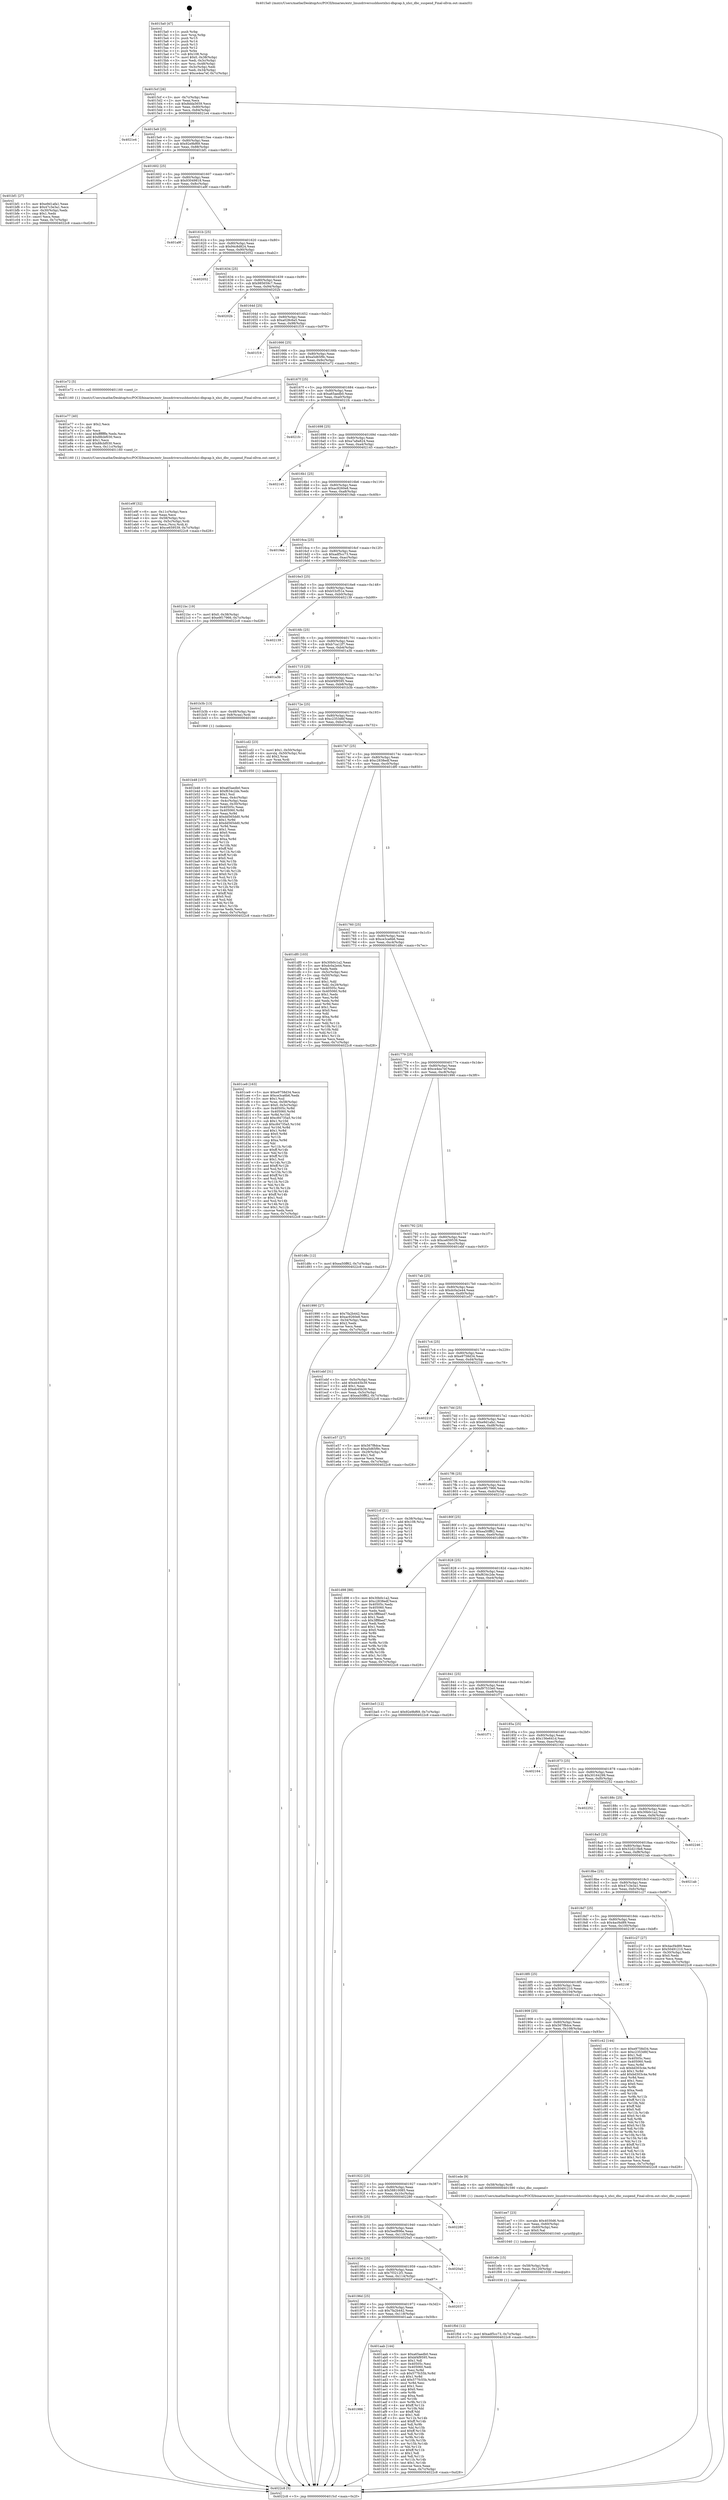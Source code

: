 digraph "0x4015a0" {
  label = "0x4015a0 (/mnt/c/Users/mathe/Desktop/tcc/POCII/binaries/extr_linuxdriversusbhostxhci-dbgcap.h_xhci_dbc_suspend_Final-ollvm.out::main(0))"
  labelloc = "t"
  node[shape=record]

  Entry [label="",width=0.3,height=0.3,shape=circle,fillcolor=black,style=filled]
  "0x4015cf" [label="{
     0x4015cf [26]\l
     | [instrs]\l
     &nbsp;&nbsp;0x4015cf \<+3\>: mov -0x7c(%rbp),%eax\l
     &nbsp;&nbsp;0x4015d2 \<+2\>: mov %eax,%ecx\l
     &nbsp;&nbsp;0x4015d4 \<+6\>: sub $0x8dda5659,%ecx\l
     &nbsp;&nbsp;0x4015da \<+3\>: mov %eax,-0x80(%rbp)\l
     &nbsp;&nbsp;0x4015dd \<+6\>: mov %ecx,-0x84(%rbp)\l
     &nbsp;&nbsp;0x4015e3 \<+6\>: je 00000000004021e4 \<main+0xc44\>\l
  }"]
  "0x4021e4" [label="{
     0x4021e4\l
  }", style=dashed]
  "0x4015e9" [label="{
     0x4015e9 [25]\l
     | [instrs]\l
     &nbsp;&nbsp;0x4015e9 \<+5\>: jmp 00000000004015ee \<main+0x4e\>\l
     &nbsp;&nbsp;0x4015ee \<+3\>: mov -0x80(%rbp),%eax\l
     &nbsp;&nbsp;0x4015f1 \<+5\>: sub $0x92e9bf69,%eax\l
     &nbsp;&nbsp;0x4015f6 \<+6\>: mov %eax,-0x88(%rbp)\l
     &nbsp;&nbsp;0x4015fc \<+6\>: je 0000000000401bf1 \<main+0x651\>\l
  }"]
  Exit [label="",width=0.3,height=0.3,shape=circle,fillcolor=black,style=filled,peripheries=2]
  "0x401bf1" [label="{
     0x401bf1 [27]\l
     | [instrs]\l
     &nbsp;&nbsp;0x401bf1 \<+5\>: mov $0xe9d1afa1,%eax\l
     &nbsp;&nbsp;0x401bf6 \<+5\>: mov $0x47c3e3a1,%ecx\l
     &nbsp;&nbsp;0x401bfb \<+3\>: mov -0x30(%rbp),%edx\l
     &nbsp;&nbsp;0x401bfe \<+3\>: cmp $0x1,%edx\l
     &nbsp;&nbsp;0x401c01 \<+3\>: cmovl %ecx,%eax\l
     &nbsp;&nbsp;0x401c04 \<+3\>: mov %eax,-0x7c(%rbp)\l
     &nbsp;&nbsp;0x401c07 \<+5\>: jmp 00000000004022c8 \<main+0xd28\>\l
  }"]
  "0x401602" [label="{
     0x401602 [25]\l
     | [instrs]\l
     &nbsp;&nbsp;0x401602 \<+5\>: jmp 0000000000401607 \<main+0x67\>\l
     &nbsp;&nbsp;0x401607 \<+3\>: mov -0x80(%rbp),%eax\l
     &nbsp;&nbsp;0x40160a \<+5\>: sub $0x93049818,%eax\l
     &nbsp;&nbsp;0x40160f \<+6\>: mov %eax,-0x8c(%rbp)\l
     &nbsp;&nbsp;0x401615 \<+6\>: je 0000000000401a9f \<main+0x4ff\>\l
  }"]
  "0x401f0d" [label="{
     0x401f0d [12]\l
     | [instrs]\l
     &nbsp;&nbsp;0x401f0d \<+7\>: movl $0xadf5cc73,-0x7c(%rbp)\l
     &nbsp;&nbsp;0x401f14 \<+5\>: jmp 00000000004022c8 \<main+0xd28\>\l
  }"]
  "0x401a9f" [label="{
     0x401a9f\l
  }", style=dashed]
  "0x40161b" [label="{
     0x40161b [25]\l
     | [instrs]\l
     &nbsp;&nbsp;0x40161b \<+5\>: jmp 0000000000401620 \<main+0x80\>\l
     &nbsp;&nbsp;0x401620 \<+3\>: mov -0x80(%rbp),%eax\l
     &nbsp;&nbsp;0x401623 \<+5\>: sub $0x94c8d824,%eax\l
     &nbsp;&nbsp;0x401628 \<+6\>: mov %eax,-0x90(%rbp)\l
     &nbsp;&nbsp;0x40162e \<+6\>: je 0000000000402052 \<main+0xab2\>\l
  }"]
  "0x401efe" [label="{
     0x401efe [15]\l
     | [instrs]\l
     &nbsp;&nbsp;0x401efe \<+4\>: mov -0x58(%rbp),%rdi\l
     &nbsp;&nbsp;0x401f02 \<+6\>: mov %eax,-0x120(%rbp)\l
     &nbsp;&nbsp;0x401f08 \<+5\>: call 0000000000401030 \<free@plt\>\l
     | [calls]\l
     &nbsp;&nbsp;0x401030 \{1\} (unknown)\l
  }"]
  "0x402052" [label="{
     0x402052\l
  }", style=dashed]
  "0x401634" [label="{
     0x401634 [25]\l
     | [instrs]\l
     &nbsp;&nbsp;0x401634 \<+5\>: jmp 0000000000401639 \<main+0x99\>\l
     &nbsp;&nbsp;0x401639 \<+3\>: mov -0x80(%rbp),%eax\l
     &nbsp;&nbsp;0x40163c \<+5\>: sub $0x985659c7,%eax\l
     &nbsp;&nbsp;0x401641 \<+6\>: mov %eax,-0x94(%rbp)\l
     &nbsp;&nbsp;0x401647 \<+6\>: je 000000000040202b \<main+0xa8b\>\l
  }"]
  "0x401ee7" [label="{
     0x401ee7 [23]\l
     | [instrs]\l
     &nbsp;&nbsp;0x401ee7 \<+10\>: movabs $0x4030d6,%rdi\l
     &nbsp;&nbsp;0x401ef1 \<+3\>: mov %eax,-0x60(%rbp)\l
     &nbsp;&nbsp;0x401ef4 \<+3\>: mov -0x60(%rbp),%esi\l
     &nbsp;&nbsp;0x401ef7 \<+2\>: mov $0x0,%al\l
     &nbsp;&nbsp;0x401ef9 \<+5\>: call 0000000000401040 \<printf@plt\>\l
     | [calls]\l
     &nbsp;&nbsp;0x401040 \{1\} (unknown)\l
  }"]
  "0x40202b" [label="{
     0x40202b\l
  }", style=dashed]
  "0x40164d" [label="{
     0x40164d [25]\l
     | [instrs]\l
     &nbsp;&nbsp;0x40164d \<+5\>: jmp 0000000000401652 \<main+0xb2\>\l
     &nbsp;&nbsp;0x401652 \<+3\>: mov -0x80(%rbp),%eax\l
     &nbsp;&nbsp;0x401655 \<+5\>: sub $0xa028c6a5,%eax\l
     &nbsp;&nbsp;0x40165a \<+6\>: mov %eax,-0x98(%rbp)\l
     &nbsp;&nbsp;0x401660 \<+6\>: je 0000000000401f19 \<main+0x979\>\l
  }"]
  "0x401e9f" [label="{
     0x401e9f [32]\l
     | [instrs]\l
     &nbsp;&nbsp;0x401e9f \<+6\>: mov -0x11c(%rbp),%ecx\l
     &nbsp;&nbsp;0x401ea5 \<+3\>: imul %eax,%ecx\l
     &nbsp;&nbsp;0x401ea8 \<+4\>: mov -0x58(%rbp),%rsi\l
     &nbsp;&nbsp;0x401eac \<+4\>: movslq -0x5c(%rbp),%rdi\l
     &nbsp;&nbsp;0x401eb0 \<+3\>: mov %ecx,(%rsi,%rdi,4)\l
     &nbsp;&nbsp;0x401eb3 \<+7\>: movl $0xce659539,-0x7c(%rbp)\l
     &nbsp;&nbsp;0x401eba \<+5\>: jmp 00000000004022c8 \<main+0xd28\>\l
  }"]
  "0x401f19" [label="{
     0x401f19\l
  }", style=dashed]
  "0x401666" [label="{
     0x401666 [25]\l
     | [instrs]\l
     &nbsp;&nbsp;0x401666 \<+5\>: jmp 000000000040166b \<main+0xcb\>\l
     &nbsp;&nbsp;0x40166b \<+3\>: mov -0x80(%rbp),%eax\l
     &nbsp;&nbsp;0x40166e \<+5\>: sub $0xa5d65f9c,%eax\l
     &nbsp;&nbsp;0x401673 \<+6\>: mov %eax,-0x9c(%rbp)\l
     &nbsp;&nbsp;0x401679 \<+6\>: je 0000000000401e72 \<main+0x8d2\>\l
  }"]
  "0x401e77" [label="{
     0x401e77 [40]\l
     | [instrs]\l
     &nbsp;&nbsp;0x401e77 \<+5\>: mov $0x2,%ecx\l
     &nbsp;&nbsp;0x401e7c \<+1\>: cltd\l
     &nbsp;&nbsp;0x401e7d \<+2\>: idiv %ecx\l
     &nbsp;&nbsp;0x401e7f \<+6\>: imul $0xfffffffe,%edx,%ecx\l
     &nbsp;&nbsp;0x401e85 \<+6\>: add $0x88cbf030,%ecx\l
     &nbsp;&nbsp;0x401e8b \<+3\>: add $0x1,%ecx\l
     &nbsp;&nbsp;0x401e8e \<+6\>: sub $0x88cbf030,%ecx\l
     &nbsp;&nbsp;0x401e94 \<+6\>: mov %ecx,-0x11c(%rbp)\l
     &nbsp;&nbsp;0x401e9a \<+5\>: call 0000000000401160 \<next_i\>\l
     | [calls]\l
     &nbsp;&nbsp;0x401160 \{1\} (/mnt/c/Users/mathe/Desktop/tcc/POCII/binaries/extr_linuxdriversusbhostxhci-dbgcap.h_xhci_dbc_suspend_Final-ollvm.out::next_i)\l
  }"]
  "0x401e72" [label="{
     0x401e72 [5]\l
     | [instrs]\l
     &nbsp;&nbsp;0x401e72 \<+5\>: call 0000000000401160 \<next_i\>\l
     | [calls]\l
     &nbsp;&nbsp;0x401160 \{1\} (/mnt/c/Users/mathe/Desktop/tcc/POCII/binaries/extr_linuxdriversusbhostxhci-dbgcap.h_xhci_dbc_suspend_Final-ollvm.out::next_i)\l
  }"]
  "0x40167f" [label="{
     0x40167f [25]\l
     | [instrs]\l
     &nbsp;&nbsp;0x40167f \<+5\>: jmp 0000000000401684 \<main+0xe4\>\l
     &nbsp;&nbsp;0x401684 \<+3\>: mov -0x80(%rbp),%eax\l
     &nbsp;&nbsp;0x401687 \<+5\>: sub $0xa65aedb0,%eax\l
     &nbsp;&nbsp;0x40168c \<+6\>: mov %eax,-0xa0(%rbp)\l
     &nbsp;&nbsp;0x401692 \<+6\>: je 00000000004021fc \<main+0xc5c\>\l
  }"]
  "0x401ce9" [label="{
     0x401ce9 [163]\l
     | [instrs]\l
     &nbsp;&nbsp;0x401ce9 \<+5\>: mov $0xe9758d34,%ecx\l
     &nbsp;&nbsp;0x401cee \<+5\>: mov $0xce3ca6b6,%edx\l
     &nbsp;&nbsp;0x401cf3 \<+3\>: mov $0x1,%sil\l
     &nbsp;&nbsp;0x401cf6 \<+4\>: mov %rax,-0x58(%rbp)\l
     &nbsp;&nbsp;0x401cfa \<+7\>: movl $0x0,-0x5c(%rbp)\l
     &nbsp;&nbsp;0x401d01 \<+8\>: mov 0x40505c,%r8d\l
     &nbsp;&nbsp;0x401d09 \<+8\>: mov 0x405060,%r9d\l
     &nbsp;&nbsp;0x401d11 \<+3\>: mov %r8d,%r10d\l
     &nbsp;&nbsp;0x401d14 \<+7\>: add $0xc84735a5,%r10d\l
     &nbsp;&nbsp;0x401d1b \<+4\>: sub $0x1,%r10d\l
     &nbsp;&nbsp;0x401d1f \<+7\>: sub $0xc84735a5,%r10d\l
     &nbsp;&nbsp;0x401d26 \<+4\>: imul %r10d,%r8d\l
     &nbsp;&nbsp;0x401d2a \<+4\>: and $0x1,%r8d\l
     &nbsp;&nbsp;0x401d2e \<+4\>: cmp $0x0,%r8d\l
     &nbsp;&nbsp;0x401d32 \<+4\>: sete %r11b\l
     &nbsp;&nbsp;0x401d36 \<+4\>: cmp $0xa,%r9d\l
     &nbsp;&nbsp;0x401d3a \<+3\>: setl %bl\l
     &nbsp;&nbsp;0x401d3d \<+3\>: mov %r11b,%r14b\l
     &nbsp;&nbsp;0x401d40 \<+4\>: xor $0xff,%r14b\l
     &nbsp;&nbsp;0x401d44 \<+3\>: mov %bl,%r15b\l
     &nbsp;&nbsp;0x401d47 \<+4\>: xor $0xff,%r15b\l
     &nbsp;&nbsp;0x401d4b \<+4\>: xor $0x1,%sil\l
     &nbsp;&nbsp;0x401d4f \<+3\>: mov %r14b,%r12b\l
     &nbsp;&nbsp;0x401d52 \<+4\>: and $0xff,%r12b\l
     &nbsp;&nbsp;0x401d56 \<+3\>: and %sil,%r11b\l
     &nbsp;&nbsp;0x401d59 \<+3\>: mov %r15b,%r13b\l
     &nbsp;&nbsp;0x401d5c \<+4\>: and $0xff,%r13b\l
     &nbsp;&nbsp;0x401d60 \<+3\>: and %sil,%bl\l
     &nbsp;&nbsp;0x401d63 \<+3\>: or %r11b,%r12b\l
     &nbsp;&nbsp;0x401d66 \<+3\>: or %bl,%r13b\l
     &nbsp;&nbsp;0x401d69 \<+3\>: xor %r13b,%r12b\l
     &nbsp;&nbsp;0x401d6c \<+3\>: or %r15b,%r14b\l
     &nbsp;&nbsp;0x401d6f \<+4\>: xor $0xff,%r14b\l
     &nbsp;&nbsp;0x401d73 \<+4\>: or $0x1,%sil\l
     &nbsp;&nbsp;0x401d77 \<+3\>: and %sil,%r14b\l
     &nbsp;&nbsp;0x401d7a \<+3\>: or %r14b,%r12b\l
     &nbsp;&nbsp;0x401d7d \<+4\>: test $0x1,%r12b\l
     &nbsp;&nbsp;0x401d81 \<+3\>: cmovne %edx,%ecx\l
     &nbsp;&nbsp;0x401d84 \<+3\>: mov %ecx,-0x7c(%rbp)\l
     &nbsp;&nbsp;0x401d87 \<+5\>: jmp 00000000004022c8 \<main+0xd28\>\l
  }"]
  "0x4021fc" [label="{
     0x4021fc\l
  }", style=dashed]
  "0x401698" [label="{
     0x401698 [25]\l
     | [instrs]\l
     &nbsp;&nbsp;0x401698 \<+5\>: jmp 000000000040169d \<main+0xfd\>\l
     &nbsp;&nbsp;0x40169d \<+3\>: mov -0x80(%rbp),%eax\l
     &nbsp;&nbsp;0x4016a0 \<+5\>: sub $0xa7a8a824,%eax\l
     &nbsp;&nbsp;0x4016a5 \<+6\>: mov %eax,-0xa4(%rbp)\l
     &nbsp;&nbsp;0x4016ab \<+6\>: je 0000000000402145 \<main+0xba5\>\l
  }"]
  "0x401b48" [label="{
     0x401b48 [157]\l
     | [instrs]\l
     &nbsp;&nbsp;0x401b48 \<+5\>: mov $0xa65aedb0,%ecx\l
     &nbsp;&nbsp;0x401b4d \<+5\>: mov $0xf634c2de,%edx\l
     &nbsp;&nbsp;0x401b52 \<+3\>: mov $0x1,%sil\l
     &nbsp;&nbsp;0x401b55 \<+3\>: mov %eax,-0x4c(%rbp)\l
     &nbsp;&nbsp;0x401b58 \<+3\>: mov -0x4c(%rbp),%eax\l
     &nbsp;&nbsp;0x401b5b \<+3\>: mov %eax,-0x30(%rbp)\l
     &nbsp;&nbsp;0x401b5e \<+7\>: mov 0x40505c,%eax\l
     &nbsp;&nbsp;0x401b65 \<+8\>: mov 0x405060,%r8d\l
     &nbsp;&nbsp;0x401b6d \<+3\>: mov %eax,%r9d\l
     &nbsp;&nbsp;0x401b70 \<+7\>: add $0xdd565dd0,%r9d\l
     &nbsp;&nbsp;0x401b77 \<+4\>: sub $0x1,%r9d\l
     &nbsp;&nbsp;0x401b7b \<+7\>: sub $0xdd565dd0,%r9d\l
     &nbsp;&nbsp;0x401b82 \<+4\>: imul %r9d,%eax\l
     &nbsp;&nbsp;0x401b86 \<+3\>: and $0x1,%eax\l
     &nbsp;&nbsp;0x401b89 \<+3\>: cmp $0x0,%eax\l
     &nbsp;&nbsp;0x401b8c \<+4\>: sete %r10b\l
     &nbsp;&nbsp;0x401b90 \<+4\>: cmp $0xa,%r8d\l
     &nbsp;&nbsp;0x401b94 \<+4\>: setl %r11b\l
     &nbsp;&nbsp;0x401b98 \<+3\>: mov %r10b,%bl\l
     &nbsp;&nbsp;0x401b9b \<+3\>: xor $0xff,%bl\l
     &nbsp;&nbsp;0x401b9e \<+3\>: mov %r11b,%r14b\l
     &nbsp;&nbsp;0x401ba1 \<+4\>: xor $0xff,%r14b\l
     &nbsp;&nbsp;0x401ba5 \<+4\>: xor $0x0,%sil\l
     &nbsp;&nbsp;0x401ba9 \<+3\>: mov %bl,%r15b\l
     &nbsp;&nbsp;0x401bac \<+4\>: and $0x0,%r15b\l
     &nbsp;&nbsp;0x401bb0 \<+3\>: and %sil,%r10b\l
     &nbsp;&nbsp;0x401bb3 \<+3\>: mov %r14b,%r12b\l
     &nbsp;&nbsp;0x401bb6 \<+4\>: and $0x0,%r12b\l
     &nbsp;&nbsp;0x401bba \<+3\>: and %sil,%r11b\l
     &nbsp;&nbsp;0x401bbd \<+3\>: or %r10b,%r15b\l
     &nbsp;&nbsp;0x401bc0 \<+3\>: or %r11b,%r12b\l
     &nbsp;&nbsp;0x401bc3 \<+3\>: xor %r12b,%r15b\l
     &nbsp;&nbsp;0x401bc6 \<+3\>: or %r14b,%bl\l
     &nbsp;&nbsp;0x401bc9 \<+3\>: xor $0xff,%bl\l
     &nbsp;&nbsp;0x401bcc \<+4\>: or $0x0,%sil\l
     &nbsp;&nbsp;0x401bd0 \<+3\>: and %sil,%bl\l
     &nbsp;&nbsp;0x401bd3 \<+3\>: or %bl,%r15b\l
     &nbsp;&nbsp;0x401bd6 \<+4\>: test $0x1,%r15b\l
     &nbsp;&nbsp;0x401bda \<+3\>: cmovne %edx,%ecx\l
     &nbsp;&nbsp;0x401bdd \<+3\>: mov %ecx,-0x7c(%rbp)\l
     &nbsp;&nbsp;0x401be0 \<+5\>: jmp 00000000004022c8 \<main+0xd28\>\l
  }"]
  "0x402145" [label="{
     0x402145\l
  }", style=dashed]
  "0x4016b1" [label="{
     0x4016b1 [25]\l
     | [instrs]\l
     &nbsp;&nbsp;0x4016b1 \<+5\>: jmp 00000000004016b6 \<main+0x116\>\l
     &nbsp;&nbsp;0x4016b6 \<+3\>: mov -0x80(%rbp),%eax\l
     &nbsp;&nbsp;0x4016b9 \<+5\>: sub $0xac9260e8,%eax\l
     &nbsp;&nbsp;0x4016be \<+6\>: mov %eax,-0xa8(%rbp)\l
     &nbsp;&nbsp;0x4016c4 \<+6\>: je 00000000004019ab \<main+0x40b\>\l
  }"]
  "0x401986" [label="{
     0x401986\l
  }", style=dashed]
  "0x4019ab" [label="{
     0x4019ab\l
  }", style=dashed]
  "0x4016ca" [label="{
     0x4016ca [25]\l
     | [instrs]\l
     &nbsp;&nbsp;0x4016ca \<+5\>: jmp 00000000004016cf \<main+0x12f\>\l
     &nbsp;&nbsp;0x4016cf \<+3\>: mov -0x80(%rbp),%eax\l
     &nbsp;&nbsp;0x4016d2 \<+5\>: sub $0xadf5cc73,%eax\l
     &nbsp;&nbsp;0x4016d7 \<+6\>: mov %eax,-0xac(%rbp)\l
     &nbsp;&nbsp;0x4016dd \<+6\>: je 00000000004021bc \<main+0xc1c\>\l
  }"]
  "0x401aab" [label="{
     0x401aab [144]\l
     | [instrs]\l
     &nbsp;&nbsp;0x401aab \<+5\>: mov $0xa65aedb0,%eax\l
     &nbsp;&nbsp;0x401ab0 \<+5\>: mov $0xbf4f9595,%ecx\l
     &nbsp;&nbsp;0x401ab5 \<+2\>: mov $0x1,%dl\l
     &nbsp;&nbsp;0x401ab7 \<+7\>: mov 0x40505c,%esi\l
     &nbsp;&nbsp;0x401abe \<+7\>: mov 0x405060,%edi\l
     &nbsp;&nbsp;0x401ac5 \<+3\>: mov %esi,%r8d\l
     &nbsp;&nbsp;0x401ac8 \<+7\>: sub $0x577fc55b,%r8d\l
     &nbsp;&nbsp;0x401acf \<+4\>: sub $0x1,%r8d\l
     &nbsp;&nbsp;0x401ad3 \<+7\>: add $0x577fc55b,%r8d\l
     &nbsp;&nbsp;0x401ada \<+4\>: imul %r8d,%esi\l
     &nbsp;&nbsp;0x401ade \<+3\>: and $0x1,%esi\l
     &nbsp;&nbsp;0x401ae1 \<+3\>: cmp $0x0,%esi\l
     &nbsp;&nbsp;0x401ae4 \<+4\>: sete %r9b\l
     &nbsp;&nbsp;0x401ae8 \<+3\>: cmp $0xa,%edi\l
     &nbsp;&nbsp;0x401aeb \<+4\>: setl %r10b\l
     &nbsp;&nbsp;0x401aef \<+3\>: mov %r9b,%r11b\l
     &nbsp;&nbsp;0x401af2 \<+4\>: xor $0xff,%r11b\l
     &nbsp;&nbsp;0x401af6 \<+3\>: mov %r10b,%bl\l
     &nbsp;&nbsp;0x401af9 \<+3\>: xor $0xff,%bl\l
     &nbsp;&nbsp;0x401afc \<+3\>: xor $0x1,%dl\l
     &nbsp;&nbsp;0x401aff \<+3\>: mov %r11b,%r14b\l
     &nbsp;&nbsp;0x401b02 \<+4\>: and $0xff,%r14b\l
     &nbsp;&nbsp;0x401b06 \<+3\>: and %dl,%r9b\l
     &nbsp;&nbsp;0x401b09 \<+3\>: mov %bl,%r15b\l
     &nbsp;&nbsp;0x401b0c \<+4\>: and $0xff,%r15b\l
     &nbsp;&nbsp;0x401b10 \<+3\>: and %dl,%r10b\l
     &nbsp;&nbsp;0x401b13 \<+3\>: or %r9b,%r14b\l
     &nbsp;&nbsp;0x401b16 \<+3\>: or %r10b,%r15b\l
     &nbsp;&nbsp;0x401b19 \<+3\>: xor %r15b,%r14b\l
     &nbsp;&nbsp;0x401b1c \<+3\>: or %bl,%r11b\l
     &nbsp;&nbsp;0x401b1f \<+4\>: xor $0xff,%r11b\l
     &nbsp;&nbsp;0x401b23 \<+3\>: or $0x1,%dl\l
     &nbsp;&nbsp;0x401b26 \<+3\>: and %dl,%r11b\l
     &nbsp;&nbsp;0x401b29 \<+3\>: or %r11b,%r14b\l
     &nbsp;&nbsp;0x401b2c \<+4\>: test $0x1,%r14b\l
     &nbsp;&nbsp;0x401b30 \<+3\>: cmovne %ecx,%eax\l
     &nbsp;&nbsp;0x401b33 \<+3\>: mov %eax,-0x7c(%rbp)\l
     &nbsp;&nbsp;0x401b36 \<+5\>: jmp 00000000004022c8 \<main+0xd28\>\l
  }"]
  "0x4021bc" [label="{
     0x4021bc [19]\l
     | [instrs]\l
     &nbsp;&nbsp;0x4021bc \<+7\>: movl $0x0,-0x38(%rbp)\l
     &nbsp;&nbsp;0x4021c3 \<+7\>: movl $0xe9f17966,-0x7c(%rbp)\l
     &nbsp;&nbsp;0x4021ca \<+5\>: jmp 00000000004022c8 \<main+0xd28\>\l
  }"]
  "0x4016e3" [label="{
     0x4016e3 [25]\l
     | [instrs]\l
     &nbsp;&nbsp;0x4016e3 \<+5\>: jmp 00000000004016e8 \<main+0x148\>\l
     &nbsp;&nbsp;0x4016e8 \<+3\>: mov -0x80(%rbp),%eax\l
     &nbsp;&nbsp;0x4016eb \<+5\>: sub $0xb53cf51e,%eax\l
     &nbsp;&nbsp;0x4016f0 \<+6\>: mov %eax,-0xb0(%rbp)\l
     &nbsp;&nbsp;0x4016f6 \<+6\>: je 0000000000402139 \<main+0xb99\>\l
  }"]
  "0x40196d" [label="{
     0x40196d [25]\l
     | [instrs]\l
     &nbsp;&nbsp;0x40196d \<+5\>: jmp 0000000000401972 \<main+0x3d2\>\l
     &nbsp;&nbsp;0x401972 \<+3\>: mov -0x80(%rbp),%eax\l
     &nbsp;&nbsp;0x401975 \<+5\>: sub $0x7fa2b442,%eax\l
     &nbsp;&nbsp;0x40197a \<+6\>: mov %eax,-0x118(%rbp)\l
     &nbsp;&nbsp;0x401980 \<+6\>: je 0000000000401aab \<main+0x50b\>\l
  }"]
  "0x402139" [label="{
     0x402139\l
  }", style=dashed]
  "0x4016fc" [label="{
     0x4016fc [25]\l
     | [instrs]\l
     &nbsp;&nbsp;0x4016fc \<+5\>: jmp 0000000000401701 \<main+0x161\>\l
     &nbsp;&nbsp;0x401701 \<+3\>: mov -0x80(%rbp),%eax\l
     &nbsp;&nbsp;0x401704 \<+5\>: sub $0xb7ca12f7,%eax\l
     &nbsp;&nbsp;0x401709 \<+6\>: mov %eax,-0xb4(%rbp)\l
     &nbsp;&nbsp;0x40170f \<+6\>: je 0000000000401a3b \<main+0x49b\>\l
  }"]
  "0x402037" [label="{
     0x402037\l
  }", style=dashed]
  "0x401a3b" [label="{
     0x401a3b\l
  }", style=dashed]
  "0x401715" [label="{
     0x401715 [25]\l
     | [instrs]\l
     &nbsp;&nbsp;0x401715 \<+5\>: jmp 000000000040171a \<main+0x17a\>\l
     &nbsp;&nbsp;0x40171a \<+3\>: mov -0x80(%rbp),%eax\l
     &nbsp;&nbsp;0x40171d \<+5\>: sub $0xbf4f9595,%eax\l
     &nbsp;&nbsp;0x401722 \<+6\>: mov %eax,-0xb8(%rbp)\l
     &nbsp;&nbsp;0x401728 \<+6\>: je 0000000000401b3b \<main+0x59b\>\l
  }"]
  "0x401954" [label="{
     0x401954 [25]\l
     | [instrs]\l
     &nbsp;&nbsp;0x401954 \<+5\>: jmp 0000000000401959 \<main+0x3b9\>\l
     &nbsp;&nbsp;0x401959 \<+3\>: mov -0x80(%rbp),%eax\l
     &nbsp;&nbsp;0x40195c \<+5\>: sub $0x7f3212f1,%eax\l
     &nbsp;&nbsp;0x401961 \<+6\>: mov %eax,-0x114(%rbp)\l
     &nbsp;&nbsp;0x401967 \<+6\>: je 0000000000402037 \<main+0xa97\>\l
  }"]
  "0x401b3b" [label="{
     0x401b3b [13]\l
     | [instrs]\l
     &nbsp;&nbsp;0x401b3b \<+4\>: mov -0x48(%rbp),%rax\l
     &nbsp;&nbsp;0x401b3f \<+4\>: mov 0x8(%rax),%rdi\l
     &nbsp;&nbsp;0x401b43 \<+5\>: call 0000000000401060 \<atoi@plt\>\l
     | [calls]\l
     &nbsp;&nbsp;0x401060 \{1\} (unknown)\l
  }"]
  "0x40172e" [label="{
     0x40172e [25]\l
     | [instrs]\l
     &nbsp;&nbsp;0x40172e \<+5\>: jmp 0000000000401733 \<main+0x193\>\l
     &nbsp;&nbsp;0x401733 \<+3\>: mov -0x80(%rbp),%eax\l
     &nbsp;&nbsp;0x401736 \<+5\>: sub $0xc2353d6f,%eax\l
     &nbsp;&nbsp;0x40173b \<+6\>: mov %eax,-0xbc(%rbp)\l
     &nbsp;&nbsp;0x401741 \<+6\>: je 0000000000401cd2 \<main+0x732\>\l
  }"]
  "0x4020a5" [label="{
     0x4020a5\l
  }", style=dashed]
  "0x401cd2" [label="{
     0x401cd2 [23]\l
     | [instrs]\l
     &nbsp;&nbsp;0x401cd2 \<+7\>: movl $0x1,-0x50(%rbp)\l
     &nbsp;&nbsp;0x401cd9 \<+4\>: movslq -0x50(%rbp),%rax\l
     &nbsp;&nbsp;0x401cdd \<+4\>: shl $0x2,%rax\l
     &nbsp;&nbsp;0x401ce1 \<+3\>: mov %rax,%rdi\l
     &nbsp;&nbsp;0x401ce4 \<+5\>: call 0000000000401050 \<malloc@plt\>\l
     | [calls]\l
     &nbsp;&nbsp;0x401050 \{1\} (unknown)\l
  }"]
  "0x401747" [label="{
     0x401747 [25]\l
     | [instrs]\l
     &nbsp;&nbsp;0x401747 \<+5\>: jmp 000000000040174c \<main+0x1ac\>\l
     &nbsp;&nbsp;0x40174c \<+3\>: mov -0x80(%rbp),%eax\l
     &nbsp;&nbsp;0x40174f \<+5\>: sub $0xc2838edf,%eax\l
     &nbsp;&nbsp;0x401754 \<+6\>: mov %eax,-0xc0(%rbp)\l
     &nbsp;&nbsp;0x40175a \<+6\>: je 0000000000401df0 \<main+0x850\>\l
  }"]
  "0x40193b" [label="{
     0x40193b [25]\l
     | [instrs]\l
     &nbsp;&nbsp;0x40193b \<+5\>: jmp 0000000000401940 \<main+0x3a0\>\l
     &nbsp;&nbsp;0x401940 \<+3\>: mov -0x80(%rbp),%eax\l
     &nbsp;&nbsp;0x401943 \<+5\>: sub $0x5eef896e,%eax\l
     &nbsp;&nbsp;0x401948 \<+6\>: mov %eax,-0x110(%rbp)\l
     &nbsp;&nbsp;0x40194e \<+6\>: je 00000000004020a5 \<main+0xb05\>\l
  }"]
  "0x401df0" [label="{
     0x401df0 [103]\l
     | [instrs]\l
     &nbsp;&nbsp;0x401df0 \<+5\>: mov $0x30b0c1a2,%eax\l
     &nbsp;&nbsp;0x401df5 \<+5\>: mov $0xdc0a2e44,%ecx\l
     &nbsp;&nbsp;0x401dfa \<+2\>: xor %edx,%edx\l
     &nbsp;&nbsp;0x401dfc \<+3\>: mov -0x5c(%rbp),%esi\l
     &nbsp;&nbsp;0x401dff \<+3\>: cmp -0x50(%rbp),%esi\l
     &nbsp;&nbsp;0x401e02 \<+4\>: setl %dil\l
     &nbsp;&nbsp;0x401e06 \<+4\>: and $0x1,%dil\l
     &nbsp;&nbsp;0x401e0a \<+4\>: mov %dil,-0x29(%rbp)\l
     &nbsp;&nbsp;0x401e0e \<+7\>: mov 0x40505c,%esi\l
     &nbsp;&nbsp;0x401e15 \<+8\>: mov 0x405060,%r8d\l
     &nbsp;&nbsp;0x401e1d \<+3\>: sub $0x1,%edx\l
     &nbsp;&nbsp;0x401e20 \<+3\>: mov %esi,%r9d\l
     &nbsp;&nbsp;0x401e23 \<+3\>: add %edx,%r9d\l
     &nbsp;&nbsp;0x401e26 \<+4\>: imul %r9d,%esi\l
     &nbsp;&nbsp;0x401e2a \<+3\>: and $0x1,%esi\l
     &nbsp;&nbsp;0x401e2d \<+3\>: cmp $0x0,%esi\l
     &nbsp;&nbsp;0x401e30 \<+4\>: sete %dil\l
     &nbsp;&nbsp;0x401e34 \<+4\>: cmp $0xa,%r8d\l
     &nbsp;&nbsp;0x401e38 \<+4\>: setl %r10b\l
     &nbsp;&nbsp;0x401e3c \<+3\>: mov %dil,%r11b\l
     &nbsp;&nbsp;0x401e3f \<+3\>: and %r10b,%r11b\l
     &nbsp;&nbsp;0x401e42 \<+3\>: xor %r10b,%dil\l
     &nbsp;&nbsp;0x401e45 \<+3\>: or %dil,%r11b\l
     &nbsp;&nbsp;0x401e48 \<+4\>: test $0x1,%r11b\l
     &nbsp;&nbsp;0x401e4c \<+3\>: cmovne %ecx,%eax\l
     &nbsp;&nbsp;0x401e4f \<+3\>: mov %eax,-0x7c(%rbp)\l
     &nbsp;&nbsp;0x401e52 \<+5\>: jmp 00000000004022c8 \<main+0xd28\>\l
  }"]
  "0x401760" [label="{
     0x401760 [25]\l
     | [instrs]\l
     &nbsp;&nbsp;0x401760 \<+5\>: jmp 0000000000401765 \<main+0x1c5\>\l
     &nbsp;&nbsp;0x401765 \<+3\>: mov -0x80(%rbp),%eax\l
     &nbsp;&nbsp;0x401768 \<+5\>: sub $0xce3ca6b6,%eax\l
     &nbsp;&nbsp;0x40176d \<+6\>: mov %eax,-0xc4(%rbp)\l
     &nbsp;&nbsp;0x401773 \<+6\>: je 0000000000401d8c \<main+0x7ec\>\l
  }"]
  "0x402280" [label="{
     0x402280\l
  }", style=dashed]
  "0x401d8c" [label="{
     0x401d8c [12]\l
     | [instrs]\l
     &nbsp;&nbsp;0x401d8c \<+7\>: movl $0xea50ff62,-0x7c(%rbp)\l
     &nbsp;&nbsp;0x401d93 \<+5\>: jmp 00000000004022c8 \<main+0xd28\>\l
  }"]
  "0x401779" [label="{
     0x401779 [25]\l
     | [instrs]\l
     &nbsp;&nbsp;0x401779 \<+5\>: jmp 000000000040177e \<main+0x1de\>\l
     &nbsp;&nbsp;0x40177e \<+3\>: mov -0x80(%rbp),%eax\l
     &nbsp;&nbsp;0x401781 \<+5\>: sub $0xce4ea7ef,%eax\l
     &nbsp;&nbsp;0x401786 \<+6\>: mov %eax,-0xc8(%rbp)\l
     &nbsp;&nbsp;0x40178c \<+6\>: je 0000000000401990 \<main+0x3f0\>\l
  }"]
  "0x401922" [label="{
     0x401922 [25]\l
     | [instrs]\l
     &nbsp;&nbsp;0x401922 \<+5\>: jmp 0000000000401927 \<main+0x387\>\l
     &nbsp;&nbsp;0x401927 \<+3\>: mov -0x80(%rbp),%eax\l
     &nbsp;&nbsp;0x40192a \<+5\>: sub $0x58810085,%eax\l
     &nbsp;&nbsp;0x40192f \<+6\>: mov %eax,-0x10c(%rbp)\l
     &nbsp;&nbsp;0x401935 \<+6\>: je 0000000000402280 \<main+0xce0\>\l
  }"]
  "0x401990" [label="{
     0x401990 [27]\l
     | [instrs]\l
     &nbsp;&nbsp;0x401990 \<+5\>: mov $0x7fa2b442,%eax\l
     &nbsp;&nbsp;0x401995 \<+5\>: mov $0xac9260e8,%ecx\l
     &nbsp;&nbsp;0x40199a \<+3\>: mov -0x34(%rbp),%edx\l
     &nbsp;&nbsp;0x40199d \<+3\>: cmp $0x2,%edx\l
     &nbsp;&nbsp;0x4019a0 \<+3\>: cmovne %ecx,%eax\l
     &nbsp;&nbsp;0x4019a3 \<+3\>: mov %eax,-0x7c(%rbp)\l
     &nbsp;&nbsp;0x4019a6 \<+5\>: jmp 00000000004022c8 \<main+0xd28\>\l
  }"]
  "0x401792" [label="{
     0x401792 [25]\l
     | [instrs]\l
     &nbsp;&nbsp;0x401792 \<+5\>: jmp 0000000000401797 \<main+0x1f7\>\l
     &nbsp;&nbsp;0x401797 \<+3\>: mov -0x80(%rbp),%eax\l
     &nbsp;&nbsp;0x40179a \<+5\>: sub $0xce659539,%eax\l
     &nbsp;&nbsp;0x40179f \<+6\>: mov %eax,-0xcc(%rbp)\l
     &nbsp;&nbsp;0x4017a5 \<+6\>: je 0000000000401ebf \<main+0x91f\>\l
  }"]
  "0x4022c8" [label="{
     0x4022c8 [5]\l
     | [instrs]\l
     &nbsp;&nbsp;0x4022c8 \<+5\>: jmp 00000000004015cf \<main+0x2f\>\l
  }"]
  "0x4015a0" [label="{
     0x4015a0 [47]\l
     | [instrs]\l
     &nbsp;&nbsp;0x4015a0 \<+1\>: push %rbp\l
     &nbsp;&nbsp;0x4015a1 \<+3\>: mov %rsp,%rbp\l
     &nbsp;&nbsp;0x4015a4 \<+2\>: push %r15\l
     &nbsp;&nbsp;0x4015a6 \<+2\>: push %r14\l
     &nbsp;&nbsp;0x4015a8 \<+2\>: push %r13\l
     &nbsp;&nbsp;0x4015aa \<+2\>: push %r12\l
     &nbsp;&nbsp;0x4015ac \<+1\>: push %rbx\l
     &nbsp;&nbsp;0x4015ad \<+7\>: sub $0x108,%rsp\l
     &nbsp;&nbsp;0x4015b4 \<+7\>: movl $0x0,-0x38(%rbp)\l
     &nbsp;&nbsp;0x4015bb \<+3\>: mov %edi,-0x3c(%rbp)\l
     &nbsp;&nbsp;0x4015be \<+4\>: mov %rsi,-0x48(%rbp)\l
     &nbsp;&nbsp;0x4015c2 \<+3\>: mov -0x3c(%rbp),%edi\l
     &nbsp;&nbsp;0x4015c5 \<+3\>: mov %edi,-0x34(%rbp)\l
     &nbsp;&nbsp;0x4015c8 \<+7\>: movl $0xce4ea7ef,-0x7c(%rbp)\l
  }"]
  "0x401ede" [label="{
     0x401ede [9]\l
     | [instrs]\l
     &nbsp;&nbsp;0x401ede \<+4\>: mov -0x58(%rbp),%rdi\l
     &nbsp;&nbsp;0x401ee2 \<+5\>: call 0000000000401590 \<xhci_dbc_suspend\>\l
     | [calls]\l
     &nbsp;&nbsp;0x401590 \{1\} (/mnt/c/Users/mathe/Desktop/tcc/POCII/binaries/extr_linuxdriversusbhostxhci-dbgcap.h_xhci_dbc_suspend_Final-ollvm.out::xhci_dbc_suspend)\l
  }"]
  "0x401ebf" [label="{
     0x401ebf [31]\l
     | [instrs]\l
     &nbsp;&nbsp;0x401ebf \<+3\>: mov -0x5c(%rbp),%eax\l
     &nbsp;&nbsp;0x401ec2 \<+5\>: add $0xeb45b39,%eax\l
     &nbsp;&nbsp;0x401ec7 \<+3\>: add $0x1,%eax\l
     &nbsp;&nbsp;0x401eca \<+5\>: sub $0xeb45b39,%eax\l
     &nbsp;&nbsp;0x401ecf \<+3\>: mov %eax,-0x5c(%rbp)\l
     &nbsp;&nbsp;0x401ed2 \<+7\>: movl $0xea50ff62,-0x7c(%rbp)\l
     &nbsp;&nbsp;0x401ed9 \<+5\>: jmp 00000000004022c8 \<main+0xd28\>\l
  }"]
  "0x4017ab" [label="{
     0x4017ab [25]\l
     | [instrs]\l
     &nbsp;&nbsp;0x4017ab \<+5\>: jmp 00000000004017b0 \<main+0x210\>\l
     &nbsp;&nbsp;0x4017b0 \<+3\>: mov -0x80(%rbp),%eax\l
     &nbsp;&nbsp;0x4017b3 \<+5\>: sub $0xdc0a2e44,%eax\l
     &nbsp;&nbsp;0x4017b8 \<+6\>: mov %eax,-0xd0(%rbp)\l
     &nbsp;&nbsp;0x4017be \<+6\>: je 0000000000401e57 \<main+0x8b7\>\l
  }"]
  "0x401909" [label="{
     0x401909 [25]\l
     | [instrs]\l
     &nbsp;&nbsp;0x401909 \<+5\>: jmp 000000000040190e \<main+0x36e\>\l
     &nbsp;&nbsp;0x40190e \<+3\>: mov -0x80(%rbp),%eax\l
     &nbsp;&nbsp;0x401911 \<+5\>: sub $0x567f8dce,%eax\l
     &nbsp;&nbsp;0x401916 \<+6\>: mov %eax,-0x108(%rbp)\l
     &nbsp;&nbsp;0x40191c \<+6\>: je 0000000000401ede \<main+0x93e\>\l
  }"]
  "0x401e57" [label="{
     0x401e57 [27]\l
     | [instrs]\l
     &nbsp;&nbsp;0x401e57 \<+5\>: mov $0x567f8dce,%eax\l
     &nbsp;&nbsp;0x401e5c \<+5\>: mov $0xa5d65f9c,%ecx\l
     &nbsp;&nbsp;0x401e61 \<+3\>: mov -0x29(%rbp),%dl\l
     &nbsp;&nbsp;0x401e64 \<+3\>: test $0x1,%dl\l
     &nbsp;&nbsp;0x401e67 \<+3\>: cmovne %ecx,%eax\l
     &nbsp;&nbsp;0x401e6a \<+3\>: mov %eax,-0x7c(%rbp)\l
     &nbsp;&nbsp;0x401e6d \<+5\>: jmp 00000000004022c8 \<main+0xd28\>\l
  }"]
  "0x4017c4" [label="{
     0x4017c4 [25]\l
     | [instrs]\l
     &nbsp;&nbsp;0x4017c4 \<+5\>: jmp 00000000004017c9 \<main+0x229\>\l
     &nbsp;&nbsp;0x4017c9 \<+3\>: mov -0x80(%rbp),%eax\l
     &nbsp;&nbsp;0x4017cc \<+5\>: sub $0xe9758d34,%eax\l
     &nbsp;&nbsp;0x4017d1 \<+6\>: mov %eax,-0xd4(%rbp)\l
     &nbsp;&nbsp;0x4017d7 \<+6\>: je 0000000000402218 \<main+0xc78\>\l
  }"]
  "0x401c42" [label="{
     0x401c42 [144]\l
     | [instrs]\l
     &nbsp;&nbsp;0x401c42 \<+5\>: mov $0xe9758d34,%eax\l
     &nbsp;&nbsp;0x401c47 \<+5\>: mov $0xc2353d6f,%ecx\l
     &nbsp;&nbsp;0x401c4c \<+2\>: mov $0x1,%dl\l
     &nbsp;&nbsp;0x401c4e \<+7\>: mov 0x40505c,%esi\l
     &nbsp;&nbsp;0x401c55 \<+7\>: mov 0x405060,%edi\l
     &nbsp;&nbsp;0x401c5c \<+3\>: mov %esi,%r8d\l
     &nbsp;&nbsp;0x401c5f \<+7\>: sub $0xbd303c4e,%r8d\l
     &nbsp;&nbsp;0x401c66 \<+4\>: sub $0x1,%r8d\l
     &nbsp;&nbsp;0x401c6a \<+7\>: add $0xbd303c4e,%r8d\l
     &nbsp;&nbsp;0x401c71 \<+4\>: imul %r8d,%esi\l
     &nbsp;&nbsp;0x401c75 \<+3\>: and $0x1,%esi\l
     &nbsp;&nbsp;0x401c78 \<+3\>: cmp $0x0,%esi\l
     &nbsp;&nbsp;0x401c7b \<+4\>: sete %r9b\l
     &nbsp;&nbsp;0x401c7f \<+3\>: cmp $0xa,%edi\l
     &nbsp;&nbsp;0x401c82 \<+4\>: setl %r10b\l
     &nbsp;&nbsp;0x401c86 \<+3\>: mov %r9b,%r11b\l
     &nbsp;&nbsp;0x401c89 \<+4\>: xor $0xff,%r11b\l
     &nbsp;&nbsp;0x401c8d \<+3\>: mov %r10b,%bl\l
     &nbsp;&nbsp;0x401c90 \<+3\>: xor $0xff,%bl\l
     &nbsp;&nbsp;0x401c93 \<+3\>: xor $0x0,%dl\l
     &nbsp;&nbsp;0x401c96 \<+3\>: mov %r11b,%r14b\l
     &nbsp;&nbsp;0x401c99 \<+4\>: and $0x0,%r14b\l
     &nbsp;&nbsp;0x401c9d \<+3\>: and %dl,%r9b\l
     &nbsp;&nbsp;0x401ca0 \<+3\>: mov %bl,%r15b\l
     &nbsp;&nbsp;0x401ca3 \<+4\>: and $0x0,%r15b\l
     &nbsp;&nbsp;0x401ca7 \<+3\>: and %dl,%r10b\l
     &nbsp;&nbsp;0x401caa \<+3\>: or %r9b,%r14b\l
     &nbsp;&nbsp;0x401cad \<+3\>: or %r10b,%r15b\l
     &nbsp;&nbsp;0x401cb0 \<+3\>: xor %r15b,%r14b\l
     &nbsp;&nbsp;0x401cb3 \<+3\>: or %bl,%r11b\l
     &nbsp;&nbsp;0x401cb6 \<+4\>: xor $0xff,%r11b\l
     &nbsp;&nbsp;0x401cba \<+3\>: or $0x0,%dl\l
     &nbsp;&nbsp;0x401cbd \<+3\>: and %dl,%r11b\l
     &nbsp;&nbsp;0x401cc0 \<+3\>: or %r11b,%r14b\l
     &nbsp;&nbsp;0x401cc3 \<+4\>: test $0x1,%r14b\l
     &nbsp;&nbsp;0x401cc7 \<+3\>: cmovne %ecx,%eax\l
     &nbsp;&nbsp;0x401cca \<+3\>: mov %eax,-0x7c(%rbp)\l
     &nbsp;&nbsp;0x401ccd \<+5\>: jmp 00000000004022c8 \<main+0xd28\>\l
  }"]
  "0x402218" [label="{
     0x402218\l
  }", style=dashed]
  "0x4017dd" [label="{
     0x4017dd [25]\l
     | [instrs]\l
     &nbsp;&nbsp;0x4017dd \<+5\>: jmp 00000000004017e2 \<main+0x242\>\l
     &nbsp;&nbsp;0x4017e2 \<+3\>: mov -0x80(%rbp),%eax\l
     &nbsp;&nbsp;0x4017e5 \<+5\>: sub $0xe9d1afa1,%eax\l
     &nbsp;&nbsp;0x4017ea \<+6\>: mov %eax,-0xd8(%rbp)\l
     &nbsp;&nbsp;0x4017f0 \<+6\>: je 0000000000401c0c \<main+0x66c\>\l
  }"]
  "0x4018f0" [label="{
     0x4018f0 [25]\l
     | [instrs]\l
     &nbsp;&nbsp;0x4018f0 \<+5\>: jmp 00000000004018f5 \<main+0x355\>\l
     &nbsp;&nbsp;0x4018f5 \<+3\>: mov -0x80(%rbp),%eax\l
     &nbsp;&nbsp;0x4018f8 \<+5\>: sub $0x50491210,%eax\l
     &nbsp;&nbsp;0x4018fd \<+6\>: mov %eax,-0x104(%rbp)\l
     &nbsp;&nbsp;0x401903 \<+6\>: je 0000000000401c42 \<main+0x6a2\>\l
  }"]
  "0x401c0c" [label="{
     0x401c0c\l
  }", style=dashed]
  "0x4017f6" [label="{
     0x4017f6 [25]\l
     | [instrs]\l
     &nbsp;&nbsp;0x4017f6 \<+5\>: jmp 00000000004017fb \<main+0x25b\>\l
     &nbsp;&nbsp;0x4017fb \<+3\>: mov -0x80(%rbp),%eax\l
     &nbsp;&nbsp;0x4017fe \<+5\>: sub $0xe9f17966,%eax\l
     &nbsp;&nbsp;0x401803 \<+6\>: mov %eax,-0xdc(%rbp)\l
     &nbsp;&nbsp;0x401809 \<+6\>: je 00000000004021cf \<main+0xc2f\>\l
  }"]
  "0x40219f" [label="{
     0x40219f\l
  }", style=dashed]
  "0x4021cf" [label="{
     0x4021cf [21]\l
     | [instrs]\l
     &nbsp;&nbsp;0x4021cf \<+3\>: mov -0x38(%rbp),%eax\l
     &nbsp;&nbsp;0x4021d2 \<+7\>: add $0x108,%rsp\l
     &nbsp;&nbsp;0x4021d9 \<+1\>: pop %rbx\l
     &nbsp;&nbsp;0x4021da \<+2\>: pop %r12\l
     &nbsp;&nbsp;0x4021dc \<+2\>: pop %r13\l
     &nbsp;&nbsp;0x4021de \<+2\>: pop %r14\l
     &nbsp;&nbsp;0x4021e0 \<+2\>: pop %r15\l
     &nbsp;&nbsp;0x4021e2 \<+1\>: pop %rbp\l
     &nbsp;&nbsp;0x4021e3 \<+1\>: ret\l
  }"]
  "0x40180f" [label="{
     0x40180f [25]\l
     | [instrs]\l
     &nbsp;&nbsp;0x40180f \<+5\>: jmp 0000000000401814 \<main+0x274\>\l
     &nbsp;&nbsp;0x401814 \<+3\>: mov -0x80(%rbp),%eax\l
     &nbsp;&nbsp;0x401817 \<+5\>: sub $0xea50ff62,%eax\l
     &nbsp;&nbsp;0x40181c \<+6\>: mov %eax,-0xe0(%rbp)\l
     &nbsp;&nbsp;0x401822 \<+6\>: je 0000000000401d98 \<main+0x7f8\>\l
  }"]
  "0x4018d7" [label="{
     0x4018d7 [25]\l
     | [instrs]\l
     &nbsp;&nbsp;0x4018d7 \<+5\>: jmp 00000000004018dc \<main+0x33c\>\l
     &nbsp;&nbsp;0x4018dc \<+3\>: mov -0x80(%rbp),%eax\l
     &nbsp;&nbsp;0x4018df \<+5\>: sub $0x4acf4d89,%eax\l
     &nbsp;&nbsp;0x4018e4 \<+6\>: mov %eax,-0x100(%rbp)\l
     &nbsp;&nbsp;0x4018ea \<+6\>: je 000000000040219f \<main+0xbff\>\l
  }"]
  "0x401d98" [label="{
     0x401d98 [88]\l
     | [instrs]\l
     &nbsp;&nbsp;0x401d98 \<+5\>: mov $0x30b0c1a2,%eax\l
     &nbsp;&nbsp;0x401d9d \<+5\>: mov $0xc2838edf,%ecx\l
     &nbsp;&nbsp;0x401da2 \<+7\>: mov 0x40505c,%edx\l
     &nbsp;&nbsp;0x401da9 \<+7\>: mov 0x405060,%esi\l
     &nbsp;&nbsp;0x401db0 \<+2\>: mov %edx,%edi\l
     &nbsp;&nbsp;0x401db2 \<+6\>: add $0x3ff8bed7,%edi\l
     &nbsp;&nbsp;0x401db8 \<+3\>: sub $0x1,%edi\l
     &nbsp;&nbsp;0x401dbb \<+6\>: sub $0x3ff8bed7,%edi\l
     &nbsp;&nbsp;0x401dc1 \<+3\>: imul %edi,%edx\l
     &nbsp;&nbsp;0x401dc4 \<+3\>: and $0x1,%edx\l
     &nbsp;&nbsp;0x401dc7 \<+3\>: cmp $0x0,%edx\l
     &nbsp;&nbsp;0x401dca \<+4\>: sete %r8b\l
     &nbsp;&nbsp;0x401dce \<+3\>: cmp $0xa,%esi\l
     &nbsp;&nbsp;0x401dd1 \<+4\>: setl %r9b\l
     &nbsp;&nbsp;0x401dd5 \<+3\>: mov %r8b,%r10b\l
     &nbsp;&nbsp;0x401dd8 \<+3\>: and %r9b,%r10b\l
     &nbsp;&nbsp;0x401ddb \<+3\>: xor %r9b,%r8b\l
     &nbsp;&nbsp;0x401dde \<+3\>: or %r8b,%r10b\l
     &nbsp;&nbsp;0x401de1 \<+4\>: test $0x1,%r10b\l
     &nbsp;&nbsp;0x401de5 \<+3\>: cmovne %ecx,%eax\l
     &nbsp;&nbsp;0x401de8 \<+3\>: mov %eax,-0x7c(%rbp)\l
     &nbsp;&nbsp;0x401deb \<+5\>: jmp 00000000004022c8 \<main+0xd28\>\l
  }"]
  "0x401828" [label="{
     0x401828 [25]\l
     | [instrs]\l
     &nbsp;&nbsp;0x401828 \<+5\>: jmp 000000000040182d \<main+0x28d\>\l
     &nbsp;&nbsp;0x40182d \<+3\>: mov -0x80(%rbp),%eax\l
     &nbsp;&nbsp;0x401830 \<+5\>: sub $0xf634c2de,%eax\l
     &nbsp;&nbsp;0x401835 \<+6\>: mov %eax,-0xe4(%rbp)\l
     &nbsp;&nbsp;0x40183b \<+6\>: je 0000000000401be5 \<main+0x645\>\l
  }"]
  "0x401c27" [label="{
     0x401c27 [27]\l
     | [instrs]\l
     &nbsp;&nbsp;0x401c27 \<+5\>: mov $0x4acf4d89,%eax\l
     &nbsp;&nbsp;0x401c2c \<+5\>: mov $0x50491210,%ecx\l
     &nbsp;&nbsp;0x401c31 \<+3\>: mov -0x30(%rbp),%edx\l
     &nbsp;&nbsp;0x401c34 \<+3\>: cmp $0x0,%edx\l
     &nbsp;&nbsp;0x401c37 \<+3\>: cmove %ecx,%eax\l
     &nbsp;&nbsp;0x401c3a \<+3\>: mov %eax,-0x7c(%rbp)\l
     &nbsp;&nbsp;0x401c3d \<+5\>: jmp 00000000004022c8 \<main+0xd28\>\l
  }"]
  "0x401be5" [label="{
     0x401be5 [12]\l
     | [instrs]\l
     &nbsp;&nbsp;0x401be5 \<+7\>: movl $0x92e9bf69,-0x7c(%rbp)\l
     &nbsp;&nbsp;0x401bec \<+5\>: jmp 00000000004022c8 \<main+0xd28\>\l
  }"]
  "0x401841" [label="{
     0x401841 [25]\l
     | [instrs]\l
     &nbsp;&nbsp;0x401841 \<+5\>: jmp 0000000000401846 \<main+0x2a6\>\l
     &nbsp;&nbsp;0x401846 \<+3\>: mov -0x80(%rbp),%eax\l
     &nbsp;&nbsp;0x401849 \<+5\>: sub $0xf97533e0,%eax\l
     &nbsp;&nbsp;0x40184e \<+6\>: mov %eax,-0xe8(%rbp)\l
     &nbsp;&nbsp;0x401854 \<+6\>: je 0000000000401f71 \<main+0x9d1\>\l
  }"]
  "0x4018be" [label="{
     0x4018be [25]\l
     | [instrs]\l
     &nbsp;&nbsp;0x4018be \<+5\>: jmp 00000000004018c3 \<main+0x323\>\l
     &nbsp;&nbsp;0x4018c3 \<+3\>: mov -0x80(%rbp),%eax\l
     &nbsp;&nbsp;0x4018c6 \<+5\>: sub $0x47c3e3a1,%eax\l
     &nbsp;&nbsp;0x4018cb \<+6\>: mov %eax,-0xfc(%rbp)\l
     &nbsp;&nbsp;0x4018d1 \<+6\>: je 0000000000401c27 \<main+0x687\>\l
  }"]
  "0x401f71" [label="{
     0x401f71\l
  }", style=dashed]
  "0x40185a" [label="{
     0x40185a [25]\l
     | [instrs]\l
     &nbsp;&nbsp;0x40185a \<+5\>: jmp 000000000040185f \<main+0x2bf\>\l
     &nbsp;&nbsp;0x40185f \<+3\>: mov -0x80(%rbp),%eax\l
     &nbsp;&nbsp;0x401862 \<+5\>: sub $0x156e641d,%eax\l
     &nbsp;&nbsp;0x401867 \<+6\>: mov %eax,-0xec(%rbp)\l
     &nbsp;&nbsp;0x40186d \<+6\>: je 0000000000402164 \<main+0xbc4\>\l
  }"]
  "0x4021ab" [label="{
     0x4021ab\l
  }", style=dashed]
  "0x402164" [label="{
     0x402164\l
  }", style=dashed]
  "0x401873" [label="{
     0x401873 [25]\l
     | [instrs]\l
     &nbsp;&nbsp;0x401873 \<+5\>: jmp 0000000000401878 \<main+0x2d8\>\l
     &nbsp;&nbsp;0x401878 \<+3\>: mov -0x80(%rbp),%eax\l
     &nbsp;&nbsp;0x40187b \<+5\>: sub $0x30164299,%eax\l
     &nbsp;&nbsp;0x401880 \<+6\>: mov %eax,-0xf0(%rbp)\l
     &nbsp;&nbsp;0x401886 \<+6\>: je 0000000000402252 \<main+0xcb2\>\l
  }"]
  "0x4018a5" [label="{
     0x4018a5 [25]\l
     | [instrs]\l
     &nbsp;&nbsp;0x4018a5 \<+5\>: jmp 00000000004018aa \<main+0x30a\>\l
     &nbsp;&nbsp;0x4018aa \<+3\>: mov -0x80(%rbp),%eax\l
     &nbsp;&nbsp;0x4018ad \<+5\>: sub $0x32d219e8,%eax\l
     &nbsp;&nbsp;0x4018b2 \<+6\>: mov %eax,-0xf8(%rbp)\l
     &nbsp;&nbsp;0x4018b8 \<+6\>: je 00000000004021ab \<main+0xc0b\>\l
  }"]
  "0x402252" [label="{
     0x402252\l
  }", style=dashed]
  "0x40188c" [label="{
     0x40188c [25]\l
     | [instrs]\l
     &nbsp;&nbsp;0x40188c \<+5\>: jmp 0000000000401891 \<main+0x2f1\>\l
     &nbsp;&nbsp;0x401891 \<+3\>: mov -0x80(%rbp),%eax\l
     &nbsp;&nbsp;0x401894 \<+5\>: sub $0x30b0c1a2,%eax\l
     &nbsp;&nbsp;0x401899 \<+6\>: mov %eax,-0xf4(%rbp)\l
     &nbsp;&nbsp;0x40189f \<+6\>: je 0000000000402246 \<main+0xca6\>\l
  }"]
  "0x402246" [label="{
     0x402246\l
  }", style=dashed]
  Entry -> "0x4015a0" [label=" 1"]
  "0x4015cf" -> "0x4021e4" [label=" 0"]
  "0x4015cf" -> "0x4015e9" [label=" 20"]
  "0x4021cf" -> Exit [label=" 1"]
  "0x4015e9" -> "0x401bf1" [label=" 1"]
  "0x4015e9" -> "0x401602" [label=" 19"]
  "0x4021bc" -> "0x4022c8" [label=" 1"]
  "0x401602" -> "0x401a9f" [label=" 0"]
  "0x401602" -> "0x40161b" [label=" 19"]
  "0x401f0d" -> "0x4022c8" [label=" 1"]
  "0x40161b" -> "0x402052" [label=" 0"]
  "0x40161b" -> "0x401634" [label=" 19"]
  "0x401efe" -> "0x401f0d" [label=" 1"]
  "0x401634" -> "0x40202b" [label=" 0"]
  "0x401634" -> "0x40164d" [label=" 19"]
  "0x401ee7" -> "0x401efe" [label=" 1"]
  "0x40164d" -> "0x401f19" [label=" 0"]
  "0x40164d" -> "0x401666" [label=" 19"]
  "0x401ede" -> "0x401ee7" [label=" 1"]
  "0x401666" -> "0x401e72" [label=" 1"]
  "0x401666" -> "0x40167f" [label=" 18"]
  "0x401ebf" -> "0x4022c8" [label=" 1"]
  "0x40167f" -> "0x4021fc" [label=" 0"]
  "0x40167f" -> "0x401698" [label=" 18"]
  "0x401e9f" -> "0x4022c8" [label=" 1"]
  "0x401698" -> "0x402145" [label=" 0"]
  "0x401698" -> "0x4016b1" [label=" 18"]
  "0x401e77" -> "0x401e9f" [label=" 1"]
  "0x4016b1" -> "0x4019ab" [label=" 0"]
  "0x4016b1" -> "0x4016ca" [label=" 18"]
  "0x401e72" -> "0x401e77" [label=" 1"]
  "0x4016ca" -> "0x4021bc" [label=" 1"]
  "0x4016ca" -> "0x4016e3" [label=" 17"]
  "0x401e57" -> "0x4022c8" [label=" 2"]
  "0x4016e3" -> "0x402139" [label=" 0"]
  "0x4016e3" -> "0x4016fc" [label=" 17"]
  "0x401d98" -> "0x4022c8" [label=" 2"]
  "0x4016fc" -> "0x401a3b" [label=" 0"]
  "0x4016fc" -> "0x401715" [label=" 17"]
  "0x401d8c" -> "0x4022c8" [label=" 1"]
  "0x401715" -> "0x401b3b" [label=" 1"]
  "0x401715" -> "0x40172e" [label=" 16"]
  "0x401cd2" -> "0x401ce9" [label=" 1"]
  "0x40172e" -> "0x401cd2" [label=" 1"]
  "0x40172e" -> "0x401747" [label=" 15"]
  "0x401c42" -> "0x4022c8" [label=" 1"]
  "0x401747" -> "0x401df0" [label=" 2"]
  "0x401747" -> "0x401760" [label=" 13"]
  "0x401bf1" -> "0x4022c8" [label=" 1"]
  "0x401760" -> "0x401d8c" [label=" 1"]
  "0x401760" -> "0x401779" [label=" 12"]
  "0x401be5" -> "0x4022c8" [label=" 1"]
  "0x401779" -> "0x401990" [label=" 1"]
  "0x401779" -> "0x401792" [label=" 11"]
  "0x401990" -> "0x4022c8" [label=" 1"]
  "0x4015a0" -> "0x4015cf" [label=" 1"]
  "0x4022c8" -> "0x4015cf" [label=" 19"]
  "0x401b3b" -> "0x401b48" [label=" 1"]
  "0x401792" -> "0x401ebf" [label=" 1"]
  "0x401792" -> "0x4017ab" [label=" 10"]
  "0x401aab" -> "0x4022c8" [label=" 1"]
  "0x4017ab" -> "0x401e57" [label=" 2"]
  "0x4017ab" -> "0x4017c4" [label=" 8"]
  "0x40196d" -> "0x401aab" [label=" 1"]
  "0x4017c4" -> "0x402218" [label=" 0"]
  "0x4017c4" -> "0x4017dd" [label=" 8"]
  "0x401df0" -> "0x4022c8" [label=" 2"]
  "0x4017dd" -> "0x401c0c" [label=" 0"]
  "0x4017dd" -> "0x4017f6" [label=" 8"]
  "0x401954" -> "0x402037" [label=" 0"]
  "0x4017f6" -> "0x4021cf" [label=" 1"]
  "0x4017f6" -> "0x40180f" [label=" 7"]
  "0x401ce9" -> "0x4022c8" [label=" 1"]
  "0x40180f" -> "0x401d98" [label=" 2"]
  "0x40180f" -> "0x401828" [label=" 5"]
  "0x40193b" -> "0x4020a5" [label=" 0"]
  "0x401828" -> "0x401be5" [label=" 1"]
  "0x401828" -> "0x401841" [label=" 4"]
  "0x401c27" -> "0x4022c8" [label=" 1"]
  "0x401841" -> "0x401f71" [label=" 0"]
  "0x401841" -> "0x40185a" [label=" 4"]
  "0x401922" -> "0x402280" [label=" 0"]
  "0x40185a" -> "0x402164" [label=" 0"]
  "0x40185a" -> "0x401873" [label=" 4"]
  "0x401b48" -> "0x4022c8" [label=" 1"]
  "0x401873" -> "0x402252" [label=" 0"]
  "0x401873" -> "0x40188c" [label=" 4"]
  "0x401909" -> "0x401ede" [label=" 1"]
  "0x40188c" -> "0x402246" [label=" 0"]
  "0x40188c" -> "0x4018a5" [label=" 4"]
  "0x401909" -> "0x401922" [label=" 1"]
  "0x4018a5" -> "0x4021ab" [label=" 0"]
  "0x4018a5" -> "0x4018be" [label=" 4"]
  "0x401922" -> "0x40193b" [label=" 1"]
  "0x4018be" -> "0x401c27" [label=" 1"]
  "0x4018be" -> "0x4018d7" [label=" 3"]
  "0x40193b" -> "0x401954" [label=" 1"]
  "0x4018d7" -> "0x40219f" [label=" 0"]
  "0x4018d7" -> "0x4018f0" [label=" 3"]
  "0x401954" -> "0x40196d" [label=" 1"]
  "0x4018f0" -> "0x401c42" [label=" 1"]
  "0x4018f0" -> "0x401909" [label=" 2"]
  "0x40196d" -> "0x401986" [label=" 0"]
}
